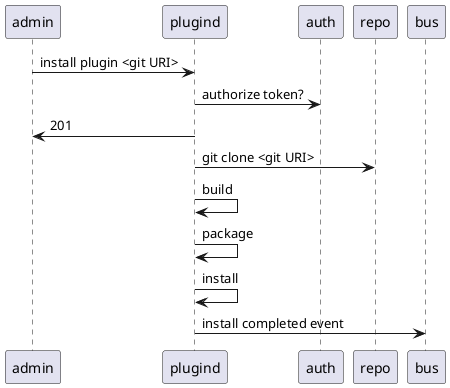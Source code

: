 @startuml

admin -> plugind: install plugin <git URI>
plugind -> auth: authorize token?
plugind -> admin: 201
plugind -> repo: git clone <git URI>
plugind -> plugind: build
plugind -> plugind: package
plugind -> plugind: install
plugind -> bus: install completed event

@enduml
